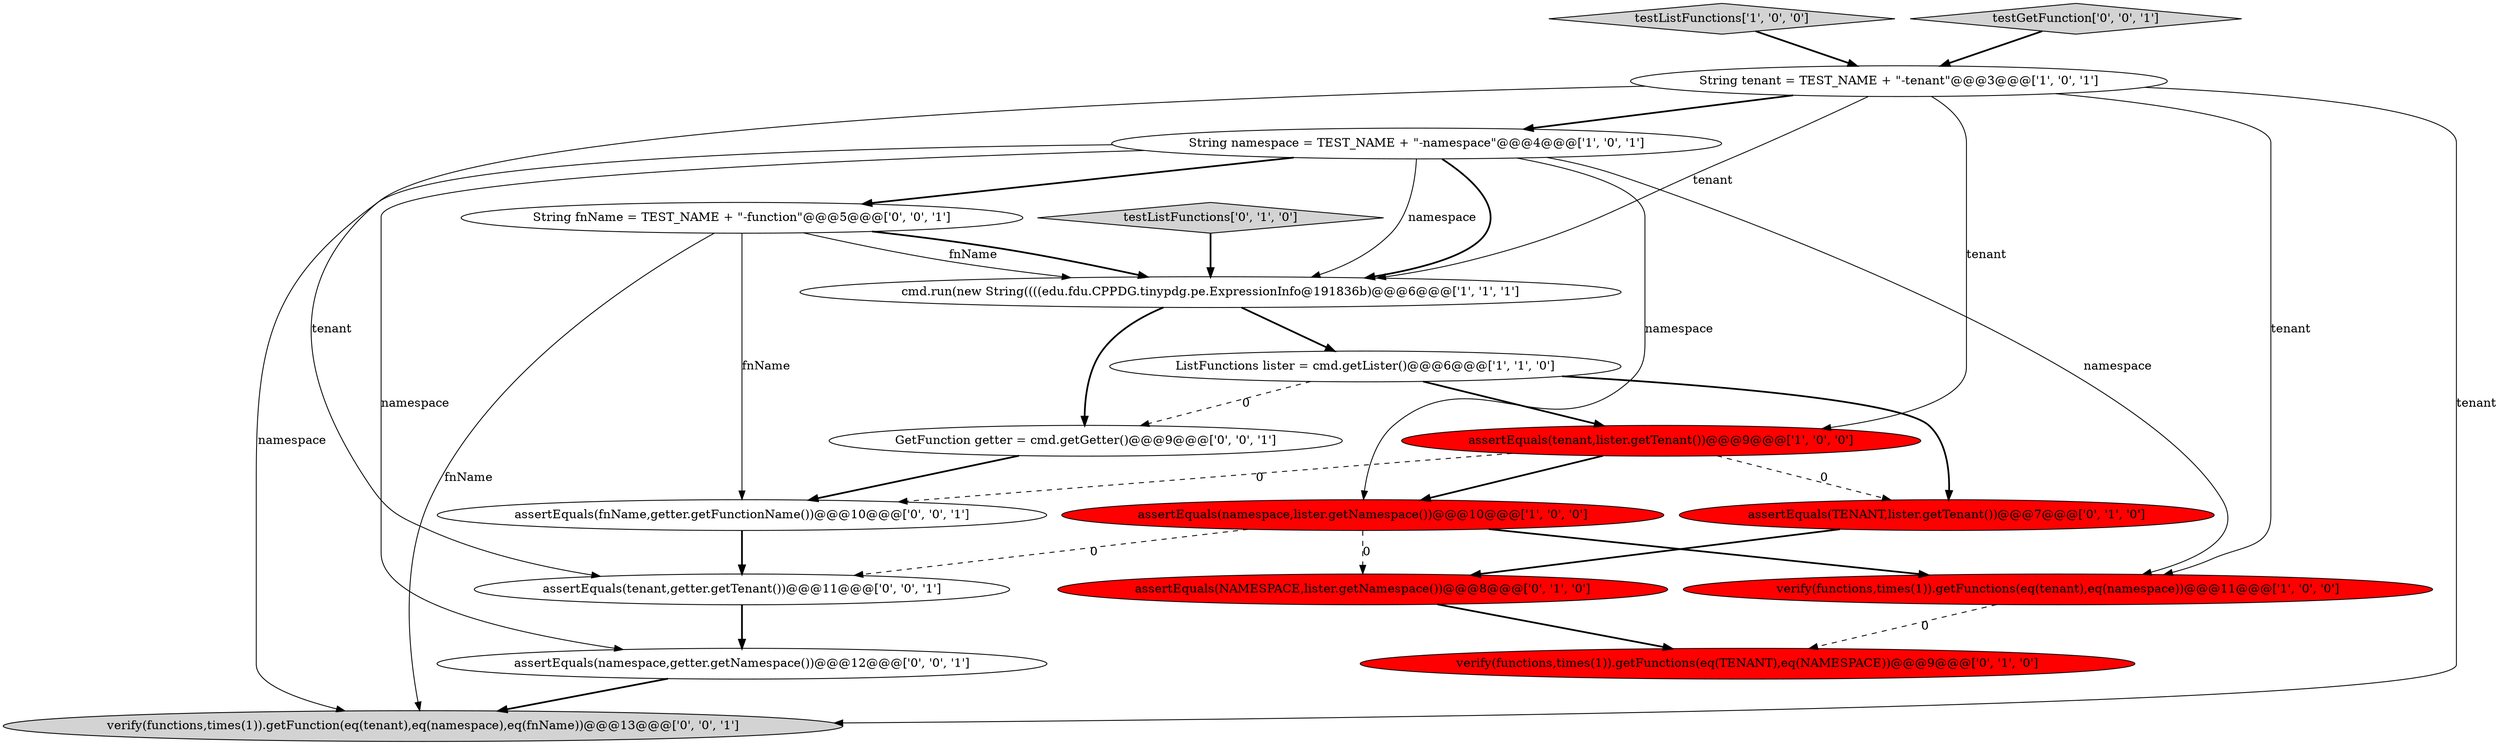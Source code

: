 digraph {
14 [style = filled, label = "assertEquals(fnName,getter.getFunctionName())@@@10@@@['0', '0', '1']", fillcolor = white, shape = ellipse image = "AAA0AAABBB3BBB"];
1 [style = filled, label = "assertEquals(namespace,lister.getNamespace())@@@10@@@['1', '0', '0']", fillcolor = red, shape = ellipse image = "AAA1AAABBB1BBB"];
17 [style = filled, label = "String fnName = TEST_NAME + \"-function\"@@@5@@@['0', '0', '1']", fillcolor = white, shape = ellipse image = "AAA0AAABBB3BBB"];
5 [style = filled, label = "String namespace = TEST_NAME + \"-namespace\"@@@4@@@['1', '0', '1']", fillcolor = white, shape = ellipse image = "AAA0AAABBB1BBB"];
3 [style = filled, label = "testListFunctions['1', '0', '0']", fillcolor = lightgray, shape = diamond image = "AAA0AAABBB1BBB"];
0 [style = filled, label = "verify(functions,times(1)).getFunctions(eq(tenant),eq(namespace))@@@11@@@['1', '0', '0']", fillcolor = red, shape = ellipse image = "AAA1AAABBB1BBB"];
10 [style = filled, label = "testListFunctions['0', '1', '0']", fillcolor = lightgray, shape = diamond image = "AAA0AAABBB2BBB"];
12 [style = filled, label = "assertEquals(tenant,getter.getTenant())@@@11@@@['0', '0', '1']", fillcolor = white, shape = ellipse image = "AAA0AAABBB3BBB"];
2 [style = filled, label = "cmd.run(new String((((edu.fdu.CPPDG.tinypdg.pe.ExpressionInfo@191836b)@@@6@@@['1', '1', '1']", fillcolor = white, shape = ellipse image = "AAA0AAABBB1BBB"];
7 [style = filled, label = "ListFunctions lister = cmd.getLister()@@@6@@@['1', '1', '0']", fillcolor = white, shape = ellipse image = "AAA0AAABBB1BBB"];
6 [style = filled, label = "String tenant = TEST_NAME + \"-tenant\"@@@3@@@['1', '0', '1']", fillcolor = white, shape = ellipse image = "AAA0AAABBB1BBB"];
4 [style = filled, label = "assertEquals(tenant,lister.getTenant())@@@9@@@['1', '0', '0']", fillcolor = red, shape = ellipse image = "AAA1AAABBB1BBB"];
9 [style = filled, label = "assertEquals(NAMESPACE,lister.getNamespace())@@@8@@@['0', '1', '0']", fillcolor = red, shape = ellipse image = "AAA1AAABBB2BBB"];
11 [style = filled, label = "assertEquals(TENANT,lister.getTenant())@@@7@@@['0', '1', '0']", fillcolor = red, shape = ellipse image = "AAA1AAABBB2BBB"];
18 [style = filled, label = "testGetFunction['0', '0', '1']", fillcolor = lightgray, shape = diamond image = "AAA0AAABBB3BBB"];
13 [style = filled, label = "assertEquals(namespace,getter.getNamespace())@@@12@@@['0', '0', '1']", fillcolor = white, shape = ellipse image = "AAA0AAABBB3BBB"];
8 [style = filled, label = "verify(functions,times(1)).getFunctions(eq(TENANT),eq(NAMESPACE))@@@9@@@['0', '1', '0']", fillcolor = red, shape = ellipse image = "AAA1AAABBB2BBB"];
16 [style = filled, label = "GetFunction getter = cmd.getGetter()@@@9@@@['0', '0', '1']", fillcolor = white, shape = ellipse image = "AAA0AAABBB3BBB"];
15 [style = filled, label = "verify(functions,times(1)).getFunction(eq(tenant),eq(namespace),eq(fnName))@@@13@@@['0', '0', '1']", fillcolor = lightgray, shape = ellipse image = "AAA0AAABBB3BBB"];
5->15 [style = solid, label="namespace"];
7->11 [style = bold, label=""];
6->4 [style = solid, label="tenant"];
7->16 [style = dashed, label="0"];
5->13 [style = solid, label="namespace"];
17->15 [style = solid, label="fnName"];
3->6 [style = bold, label=""];
1->9 [style = dashed, label="0"];
1->0 [style = bold, label=""];
7->4 [style = bold, label=""];
5->0 [style = solid, label="namespace"];
11->9 [style = bold, label=""];
9->8 [style = bold, label=""];
5->17 [style = bold, label=""];
17->14 [style = solid, label="fnName"];
12->13 [style = bold, label=""];
1->12 [style = dashed, label="0"];
6->5 [style = bold, label=""];
5->2 [style = bold, label=""];
5->1 [style = solid, label="namespace"];
5->2 [style = solid, label="namespace"];
17->2 [style = bold, label=""];
17->2 [style = solid, label="fnName"];
18->6 [style = bold, label=""];
14->12 [style = bold, label=""];
6->2 [style = solid, label="tenant"];
6->12 [style = solid, label="tenant"];
16->14 [style = bold, label=""];
0->8 [style = dashed, label="0"];
10->2 [style = bold, label=""];
4->1 [style = bold, label=""];
4->14 [style = dashed, label="0"];
13->15 [style = bold, label=""];
2->7 [style = bold, label=""];
4->11 [style = dashed, label="0"];
6->15 [style = solid, label="tenant"];
6->0 [style = solid, label="tenant"];
2->16 [style = bold, label=""];
}

